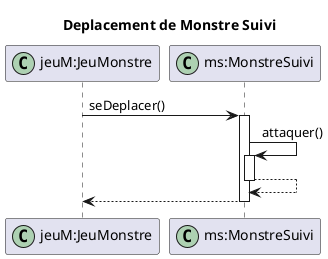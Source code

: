 @startuml 
title Deplacement de Monstre Suivi
participant "jeuM:JeuMonstre" as jeuM << (C,#ADD1B2) >> 
participant "ms:MonstreSuivi" as mss << (C,#ADD1B2) >> 


jeuM-> mss : seDeplacer() 
activate mss
mss -> mss : attaquer()
activate mss
mss --> mss
deactivate mss
jeuM <-- mss
deactivate mss

@enduml